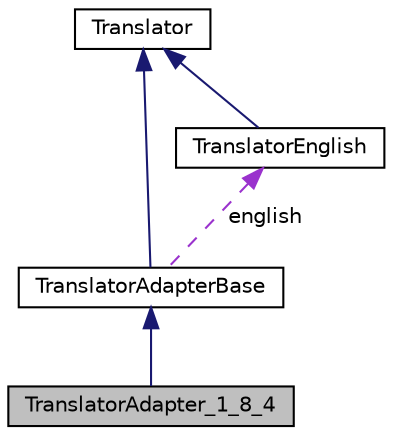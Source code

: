 digraph "TranslatorAdapter_1_8_4"
{
 // INTERACTIVE_SVG=YES
  edge [fontname="Helvetica",fontsize="10",labelfontname="Helvetica",labelfontsize="10"];
  node [fontname="Helvetica",fontsize="10",shape=record];
  Node33 [label="TranslatorAdapter_1_8_4",height=0.2,width=0.4,color="black", fillcolor="grey75", style="filled", fontcolor="black"];
  Node34 -> Node33 [dir="back",color="midnightblue",fontsize="10",style="solid",fontname="Helvetica"];
  Node34 [label="TranslatorAdapterBase",height=0.2,width=0.4,color="black", fillcolor="white", style="filled",URL="$db/d6c/class_translator_adapter_base.html",tooltip="Base of the translator adapter tree. "];
  Node35 -> Node34 [dir="back",color="midnightblue",fontsize="10",style="solid",fontname="Helvetica"];
  Node35 [label="Translator",height=0.2,width=0.4,color="black", fillcolor="white", style="filled",URL="$d8/dfb/class_translator.html",tooltip="Abstract base class for all translatable text fragments. "];
  Node36 -> Node34 [dir="back",color="darkorchid3",fontsize="10",style="dashed",label=" english" ,fontname="Helvetica"];
  Node36 [label="TranslatorEnglish",height=0.2,width=0.4,color="black", fillcolor="white", style="filled",URL="$d6/d78/class_translator_english.html"];
  Node35 -> Node36 [dir="back",color="midnightblue",fontsize="10",style="solid",fontname="Helvetica"];
}
